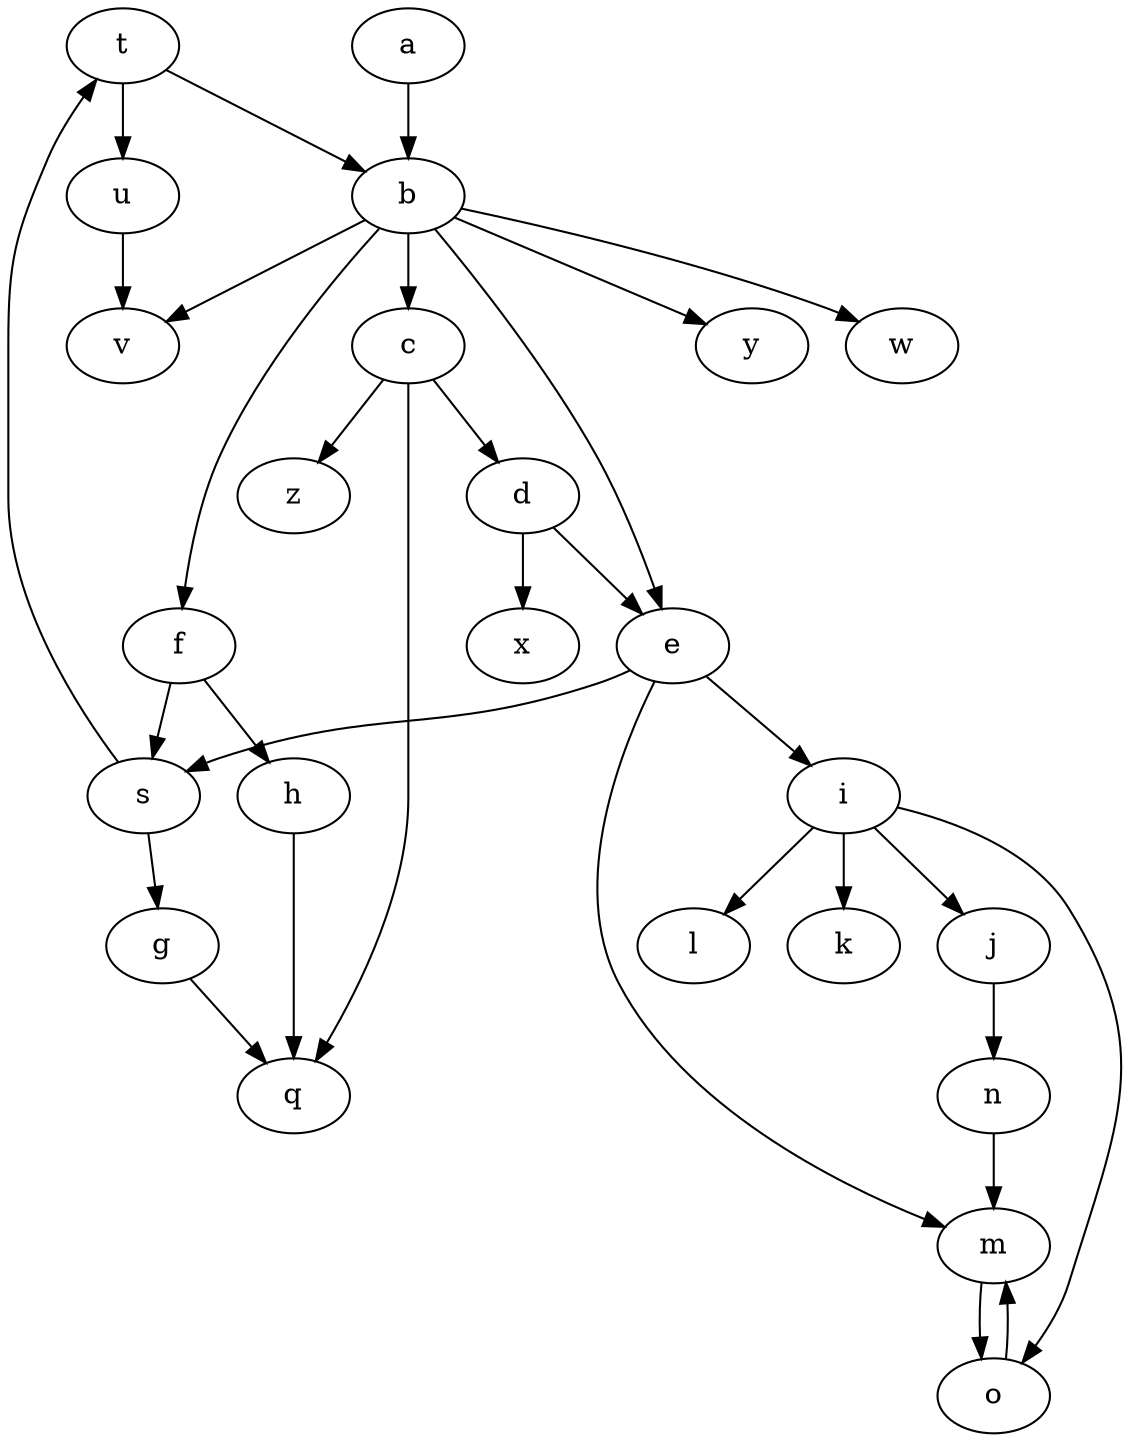 digraph {
    // Node defaults can be set here if needed
    "v" [fontsize=14]
    "z" [fontsize=14]
    "y" [fontsize=14]
    "x" [fontsize=14]
    "w" [fontsize=14]
    "q" [fontsize=14]
    "l" [fontsize=14]
    "k" [fontsize=14]
    "u" [fontsize=14]
    "b" [fontsize=14]
    "c" [fontsize=14]
    "d" [fontsize=14]
    "i" [fontsize=14]
    "g" [fontsize=14]
    "h" [fontsize=14]
    "a" [fontsize=14]
    "t" [fontsize=14]
    "s" [fontsize=14]
    "f" [fontsize=14]
    "j" [fontsize=14]
    "e" [fontsize=14]
    "o" [fontsize=14]
    "n" [fontsize=14]
    "m" [fontsize=14]
    edge[labeldistance=1.5 fontsize=12]
    "a" -> "b" [dir="forward"]
    "t" -> "b" [dir="forward"]
    "b" -> "c" [dir="forward"]
    "c" -> "d" [dir="forward"]
    "b" -> "e" [dir="forward"]
    "d" -> "e" [dir="forward"]
    "b" -> "f" [dir="forward"]
    "s" -> "g" [dir="forward"]
    "f" -> "h" [dir="forward"]
    "e" -> "i" [dir="forward"]
    "i" -> "j" [dir="forward"]
    "i" -> "k" [dir="forward"]
    "i" -> "l" [dir="forward"]
    "e" -> "m" [dir="forward"]
    "o" -> "m" [dir="forward"]
    "n" -> "m" [dir="forward"]
    "j" -> "n" [dir="forward"]
    "i" -> "o" [dir="forward"]
    "m" -> "o" [dir="forward"]
    "g" -> "q" [dir="forward"]
    "h" -> "q" [dir="forward"]
    "c" -> "q" [dir="forward"]
    "e" -> "s" [dir="forward"]
    "f" -> "s" [dir="forward"]
    "s" -> "t" [dir="forward"]
    "t" -> "u" [dir="forward"]
    "b" -> "v" [dir="forward"]
    "u" -> "v" [dir="forward"]
    "b" -> "w" [dir="forward"]
    "d" -> "x" [dir="forward"]
    "b" -> "y" [dir="forward"]
    "c" -> "z" [dir="forward"]
}